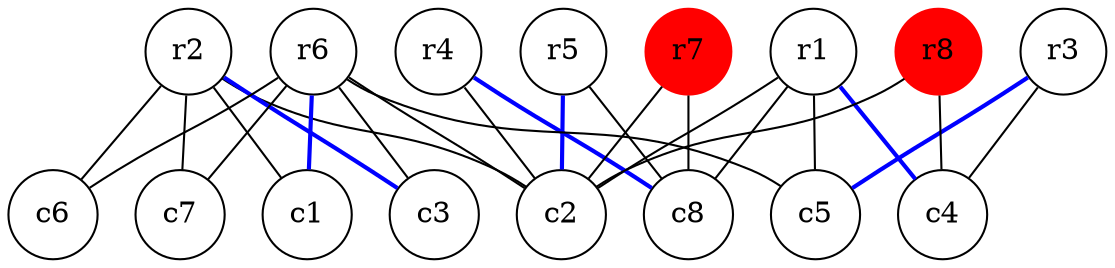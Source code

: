 graph G {
node [shape=circle];
r1
r2
r3
r4
r5
r6
r7 [style=filled,color=red]
r8 [style=filled,color=red]
c1;
c2
c3;
c4
c5
c6
c7
c8
  r1 -- c2
    r1--c5
    r1--c8
    r2--c1
    r2--c2
    r2--c6
    r2--c7
    r3--c4
    r4--c2
    r5--c8
    r6--c2
    r6--c3
    r6--c5
    r6--c6
    r6--c7
    r7--c2
    r7--c8
    r8--c2
    r8--c4

    r6--c1[color=blue, penwidth=2]
r5--c2[color=blue, penwidth=2]
r2--c3[color=blue, penwidth=2]
r1--c4[color=blue, penwidth=2]
r3--c5[color=blue, penwidth=2]
r4--c8[color=blue, penwidth=2]
}